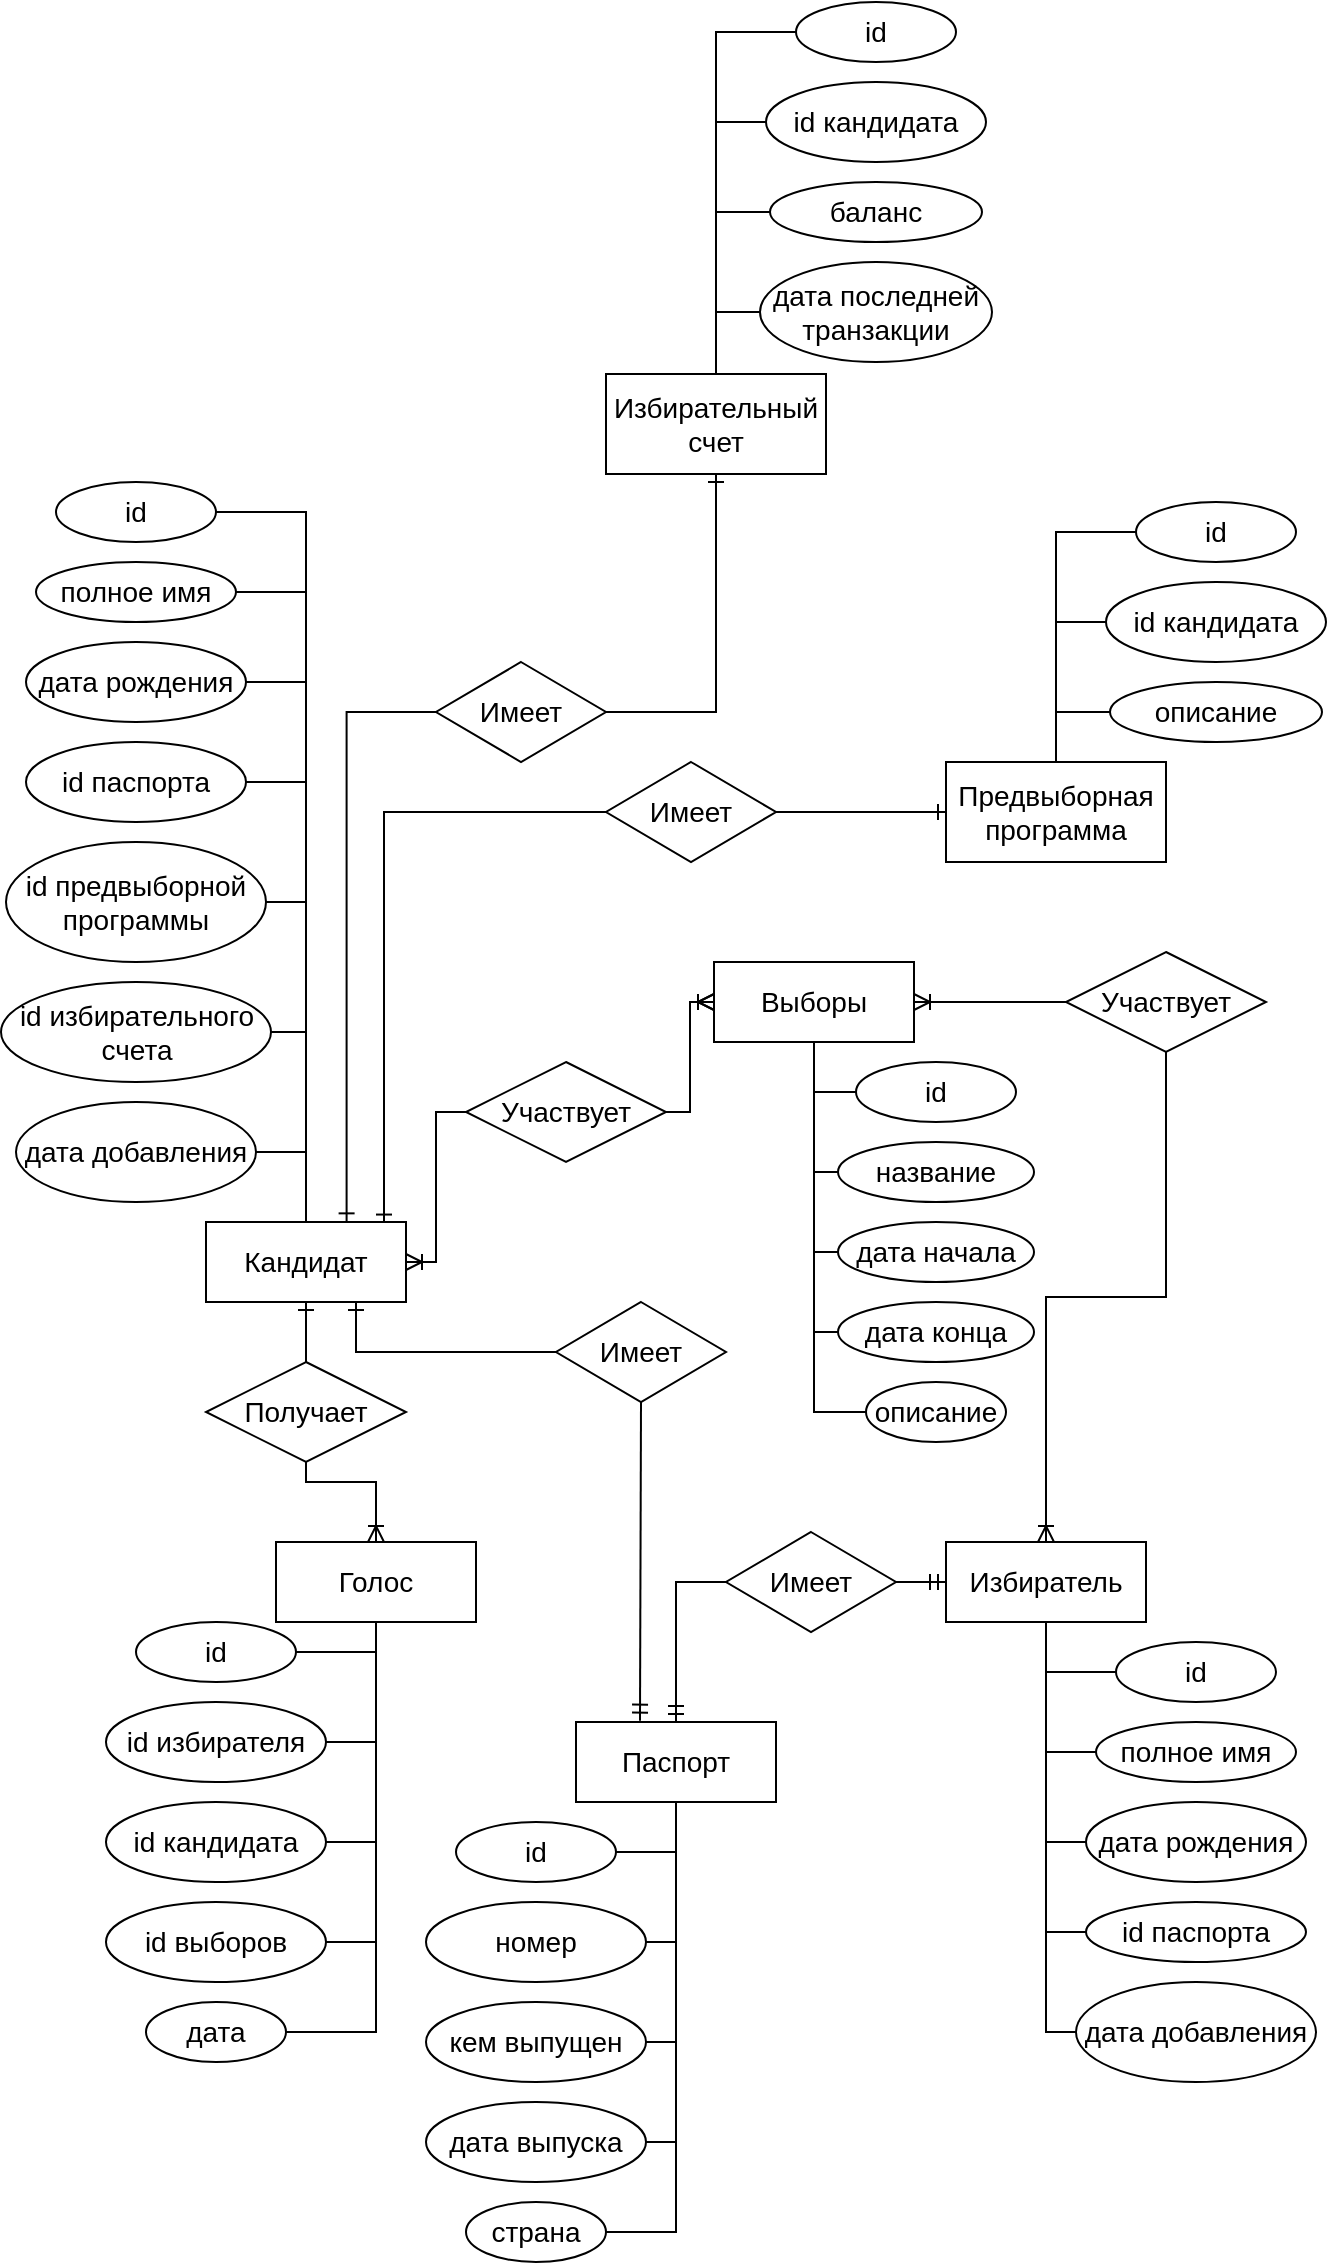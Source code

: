 <mxfile version="24.8.1">
  <diagram name="Страница — 1" id="8fcmMDojZFxXa-WM3YZK">
    <mxGraphModel dx="792" dy="2274" grid="1" gridSize="10" guides="1" tooltips="1" connect="1" arrows="1" fold="1" page="1" pageScale="1" pageWidth="827" pageHeight="1169" math="0" shadow="0">
      <root>
        <mxCell id="0" />
        <mxCell id="1" parent="0" />
        <mxCell id="0DQq6NZ6XahMBVZfREpH-110" value="" style="group" vertex="1" connectable="0" parent="1">
          <mxGeometry x="57.5" y="-400" width="202.5" height="410" as="geometry" />
        </mxCell>
        <mxCell id="0DQq6NZ6XahMBVZfREpH-1" value="&lt;span style=&quot;font-size: 14px;&quot;&gt;Кандидат&lt;/span&gt;" style="whiteSpace=wrap;html=1;align=center;" vertex="1" parent="0DQq6NZ6XahMBVZfREpH-110">
          <mxGeometry x="102.5" y="370" width="100" height="40" as="geometry" />
        </mxCell>
        <mxCell id="0DQq6NZ6XahMBVZfREpH-35" value="&lt;span style=&quot;font-size: 14px;&quot;&gt;id&lt;/span&gt;" style="ellipse;whiteSpace=wrap;html=1;align=center;" vertex="1" parent="0DQq6NZ6XahMBVZfREpH-110">
          <mxGeometry x="27.5" width="80" height="30" as="geometry" />
        </mxCell>
        <mxCell id="0DQq6NZ6XahMBVZfREpH-36" value="&lt;span style=&quot;font-size: 14px;&quot;&gt;полное имя&lt;/span&gt;" style="ellipse;whiteSpace=wrap;html=1;align=center;" vertex="1" parent="0DQq6NZ6XahMBVZfREpH-110">
          <mxGeometry x="17.5" y="40" width="100" height="30" as="geometry" />
        </mxCell>
        <mxCell id="0DQq6NZ6XahMBVZfREpH-37" value="&lt;span style=&quot;font-size: 14px;&quot;&gt;дата рождения&lt;/span&gt;" style="ellipse;whiteSpace=wrap;html=1;align=center;" vertex="1" parent="0DQq6NZ6XahMBVZfREpH-110">
          <mxGeometry x="12.5" y="80" width="110" height="40" as="geometry" />
        </mxCell>
        <mxCell id="0DQq6NZ6XahMBVZfREpH-38" value="&lt;span style=&quot;font-size: 14px;&quot;&gt;дата добавления&lt;/span&gt;" style="ellipse;whiteSpace=wrap;html=1;align=center;" vertex="1" parent="0DQq6NZ6XahMBVZfREpH-110">
          <mxGeometry x="7.5" y="310" width="120" height="50" as="geometry" />
        </mxCell>
        <mxCell id="0DQq6NZ6XahMBVZfREpH-39" value="&lt;span style=&quot;font-size: 14px;&quot;&gt;id паспорта&lt;/span&gt;" style="ellipse;whiteSpace=wrap;html=1;align=center;" vertex="1" parent="0DQq6NZ6XahMBVZfREpH-110">
          <mxGeometry x="12.5" y="130" width="110" height="40" as="geometry" />
        </mxCell>
        <mxCell id="0DQq6NZ6XahMBVZfREpH-40" value="&lt;span style=&quot;font-size: 14px;&quot;&gt;id избирательного счета&lt;/span&gt;" style="ellipse;whiteSpace=wrap;html=1;align=center;" vertex="1" parent="0DQq6NZ6XahMBVZfREpH-110">
          <mxGeometry y="250" width="135" height="50" as="geometry" />
        </mxCell>
        <mxCell id="0DQq6NZ6XahMBVZfREpH-41" value="&lt;span style=&quot;font-size: 14px;&quot;&gt;id предвыборной программы&lt;/span&gt;" style="ellipse;whiteSpace=wrap;html=1;align=center;" vertex="1" parent="0DQq6NZ6XahMBVZfREpH-110">
          <mxGeometry x="2.5" y="180" width="130" height="60" as="geometry" />
        </mxCell>
        <mxCell id="0DQq6NZ6XahMBVZfREpH-43" value="" style="endArrow=none;html=1;rounded=0;entryX=0.5;entryY=0;entryDx=0;entryDy=0;exitX=1;exitY=0.5;exitDx=0;exitDy=0;" edge="1" parent="0DQq6NZ6XahMBVZfREpH-110" source="0DQq6NZ6XahMBVZfREpH-35" target="0DQq6NZ6XahMBVZfREpH-1">
          <mxGeometry relative="1" as="geometry">
            <mxPoint x="182.5" y="280" as="sourcePoint" />
            <mxPoint x="342.5" y="280" as="targetPoint" />
            <Array as="points">
              <mxPoint x="152.5" y="15" />
            </Array>
          </mxGeometry>
        </mxCell>
        <mxCell id="0DQq6NZ6XahMBVZfREpH-44" value="" style="endArrow=none;html=1;rounded=0;entryX=0.5;entryY=0;entryDx=0;entryDy=0;exitX=1;exitY=0.5;exitDx=0;exitDy=0;" edge="1" parent="0DQq6NZ6XahMBVZfREpH-110" source="0DQq6NZ6XahMBVZfREpH-36" target="0DQq6NZ6XahMBVZfREpH-1">
          <mxGeometry relative="1" as="geometry">
            <mxPoint x="117.5" y="25" as="sourcePoint" />
            <mxPoint x="167.5" y="380" as="targetPoint" />
            <Array as="points">
              <mxPoint x="152.5" y="55" />
            </Array>
          </mxGeometry>
        </mxCell>
        <mxCell id="0DQq6NZ6XahMBVZfREpH-45" value="" style="endArrow=none;html=1;rounded=0;entryX=0.5;entryY=0;entryDx=0;entryDy=0;exitX=1;exitY=0.5;exitDx=0;exitDy=0;" edge="1" parent="0DQq6NZ6XahMBVZfREpH-110" source="0DQq6NZ6XahMBVZfREpH-37" target="0DQq6NZ6XahMBVZfREpH-1">
          <mxGeometry relative="1" as="geometry">
            <mxPoint x="127.5" y="35" as="sourcePoint" />
            <mxPoint x="177.5" y="390" as="targetPoint" />
            <Array as="points">
              <mxPoint x="152.5" y="100" />
            </Array>
          </mxGeometry>
        </mxCell>
        <mxCell id="0DQq6NZ6XahMBVZfREpH-46" value="" style="endArrow=none;html=1;rounded=0;entryX=0.5;entryY=0;entryDx=0;entryDy=0;exitX=1;exitY=0.5;exitDx=0;exitDy=0;" edge="1" parent="0DQq6NZ6XahMBVZfREpH-110" source="0DQq6NZ6XahMBVZfREpH-39" target="0DQq6NZ6XahMBVZfREpH-1">
          <mxGeometry relative="1" as="geometry">
            <mxPoint x="132.5" y="110" as="sourcePoint" />
            <mxPoint x="162.5" y="380" as="targetPoint" />
            <Array as="points">
              <mxPoint x="152.5" y="150" />
            </Array>
          </mxGeometry>
        </mxCell>
        <mxCell id="0DQq6NZ6XahMBVZfREpH-47" value="" style="endArrow=none;html=1;rounded=0;entryX=0.5;entryY=0;entryDx=0;entryDy=0;exitX=1;exitY=0.5;exitDx=0;exitDy=0;" edge="1" parent="0DQq6NZ6XahMBVZfREpH-110" source="0DQq6NZ6XahMBVZfREpH-41" target="0DQq6NZ6XahMBVZfREpH-1">
          <mxGeometry relative="1" as="geometry">
            <mxPoint x="142.5" y="120" as="sourcePoint" />
            <mxPoint x="172.5" y="390" as="targetPoint" />
            <Array as="points">
              <mxPoint x="152.5" y="210" />
            </Array>
          </mxGeometry>
        </mxCell>
        <mxCell id="0DQq6NZ6XahMBVZfREpH-48" value="" style="endArrow=none;html=1;rounded=0;entryX=0.5;entryY=0;entryDx=0;entryDy=0;exitX=1;exitY=0.5;exitDx=0;exitDy=0;" edge="1" parent="0DQq6NZ6XahMBVZfREpH-110" source="0DQq6NZ6XahMBVZfREpH-40" target="0DQq6NZ6XahMBVZfREpH-1">
          <mxGeometry relative="1" as="geometry">
            <mxPoint x="152.5" y="130" as="sourcePoint" />
            <mxPoint x="182.5" y="400" as="targetPoint" />
            <Array as="points">
              <mxPoint x="152.5" y="275" />
            </Array>
          </mxGeometry>
        </mxCell>
        <mxCell id="0DQq6NZ6XahMBVZfREpH-49" value="" style="endArrow=none;html=1;rounded=0;entryX=0.5;entryY=0;entryDx=0;entryDy=0;exitX=1;exitY=0.5;exitDx=0;exitDy=0;" edge="1" parent="0DQq6NZ6XahMBVZfREpH-110" source="0DQq6NZ6XahMBVZfREpH-38" target="0DQq6NZ6XahMBVZfREpH-1">
          <mxGeometry relative="1" as="geometry">
            <mxPoint x="145.5" y="285" as="sourcePoint" />
            <mxPoint x="162.5" y="380" as="targetPoint" />
            <Array as="points">
              <mxPoint x="152.5" y="335" />
            </Array>
          </mxGeometry>
        </mxCell>
        <mxCell id="0DQq6NZ6XahMBVZfREpH-111" value="" style="group" vertex="1" connectable="0" parent="1">
          <mxGeometry x="360" y="-640" width="193" height="236" as="geometry" />
        </mxCell>
        <mxCell id="0DQq6NZ6XahMBVZfREpH-5" value="&lt;span style=&quot;font-size: 14px;&quot;&gt;Избирательный счет&lt;/span&gt;" style="whiteSpace=wrap;html=1;align=center;" vertex="1" parent="0DQq6NZ6XahMBVZfREpH-111">
          <mxGeometry y="186" width="110" height="50" as="geometry" />
        </mxCell>
        <mxCell id="0DQq6NZ6XahMBVZfREpH-66" value="&lt;span style=&quot;font-size: 14px;&quot;&gt;id&lt;/span&gt;" style="ellipse;whiteSpace=wrap;html=1;align=center;" vertex="1" parent="0DQq6NZ6XahMBVZfREpH-111">
          <mxGeometry x="95" width="80" height="30" as="geometry" />
        </mxCell>
        <mxCell id="0DQq6NZ6XahMBVZfREpH-67" value="&lt;span style=&quot;font-size: 14px;&quot;&gt;баланс&lt;/span&gt;" style="ellipse;whiteSpace=wrap;html=1;align=center;" vertex="1" parent="0DQq6NZ6XahMBVZfREpH-111">
          <mxGeometry x="82" y="90" width="106" height="30" as="geometry" />
        </mxCell>
        <mxCell id="0DQq6NZ6XahMBVZfREpH-68" value="&lt;span style=&quot;font-size: 14px;&quot;&gt;id кандидата&lt;/span&gt;" style="ellipse;whiteSpace=wrap;html=1;align=center;" vertex="1" parent="0DQq6NZ6XahMBVZfREpH-111">
          <mxGeometry x="80" y="40" width="110" height="40" as="geometry" />
        </mxCell>
        <mxCell id="0DQq6NZ6XahMBVZfREpH-72" value="&lt;span style=&quot;font-size: 14px;&quot;&gt;дата последней транзакции&lt;/span&gt;" style="ellipse;whiteSpace=wrap;html=1;align=center;" vertex="1" parent="0DQq6NZ6XahMBVZfREpH-111">
          <mxGeometry x="77" y="130" width="116" height="50" as="geometry" />
        </mxCell>
        <mxCell id="0DQq6NZ6XahMBVZfREpH-74" value="" style="endArrow=none;html=1;rounded=0;exitX=0.5;exitY=0;exitDx=0;exitDy=0;entryX=0;entryY=0.5;entryDx=0;entryDy=0;" edge="1" parent="0DQq6NZ6XahMBVZfREpH-111" source="0DQq6NZ6XahMBVZfREpH-5" target="0DQq6NZ6XahMBVZfREpH-66">
          <mxGeometry relative="1" as="geometry">
            <mxPoint x="20" y="126" as="sourcePoint" />
            <mxPoint x="45" y="56" as="targetPoint" />
            <Array as="points">
              <mxPoint x="55" y="15" />
            </Array>
          </mxGeometry>
        </mxCell>
        <mxCell id="0DQq6NZ6XahMBVZfREpH-75" value="" style="endArrow=none;html=1;rounded=0;exitX=0.5;exitY=0;exitDx=0;exitDy=0;entryX=0;entryY=0.5;entryDx=0;entryDy=0;" edge="1" parent="0DQq6NZ6XahMBVZfREpH-111" source="0DQq6NZ6XahMBVZfREpH-5" target="0DQq6NZ6XahMBVZfREpH-68">
          <mxGeometry relative="1" as="geometry">
            <mxPoint x="65" y="190" as="sourcePoint" />
            <mxPoint x="105" y="25" as="targetPoint" />
            <Array as="points">
              <mxPoint x="55" y="60" />
            </Array>
          </mxGeometry>
        </mxCell>
        <mxCell id="0DQq6NZ6XahMBVZfREpH-76" value="" style="endArrow=none;html=1;rounded=0;exitX=0.5;exitY=0;exitDx=0;exitDy=0;entryX=0;entryY=0.5;entryDx=0;entryDy=0;" edge="1" parent="0DQq6NZ6XahMBVZfREpH-111" source="0DQq6NZ6XahMBVZfREpH-5" target="0DQq6NZ6XahMBVZfREpH-67">
          <mxGeometry relative="1" as="geometry">
            <mxPoint x="75" y="200" as="sourcePoint" />
            <mxPoint x="115" y="35" as="targetPoint" />
            <Array as="points">
              <mxPoint x="55" y="105" />
            </Array>
          </mxGeometry>
        </mxCell>
        <mxCell id="0DQq6NZ6XahMBVZfREpH-77" value="" style="endArrow=none;html=1;rounded=0;exitX=0.5;exitY=0;exitDx=0;exitDy=0;entryX=0;entryY=0.5;entryDx=0;entryDy=0;" edge="1" parent="0DQq6NZ6XahMBVZfREpH-111" source="0DQq6NZ6XahMBVZfREpH-5" target="0DQq6NZ6XahMBVZfREpH-72">
          <mxGeometry relative="1" as="geometry">
            <mxPoint x="85" y="210" as="sourcePoint" />
            <mxPoint x="125" y="45" as="targetPoint" />
            <Array as="points">
              <mxPoint x="55" y="155" />
            </Array>
          </mxGeometry>
        </mxCell>
        <mxCell id="0DQq6NZ6XahMBVZfREpH-112" value="" style="group" vertex="1" connectable="0" parent="1">
          <mxGeometry x="530" y="-390" width="190" height="180" as="geometry" />
        </mxCell>
        <mxCell id="0DQq6NZ6XahMBVZfREpH-7" value="&lt;span style=&quot;font-size: 14px;&quot;&gt;Предвыборная программа&lt;/span&gt;" style="whiteSpace=wrap;html=1;align=center;" vertex="1" parent="0DQq6NZ6XahMBVZfREpH-112">
          <mxGeometry y="130" width="110" height="50" as="geometry" />
        </mxCell>
        <mxCell id="0DQq6NZ6XahMBVZfREpH-50" value="&lt;span style=&quot;font-size: 14px;&quot;&gt;id&lt;/span&gt;" style="ellipse;whiteSpace=wrap;html=1;align=center;" vertex="1" parent="0DQq6NZ6XahMBVZfREpH-112">
          <mxGeometry x="95" width="80" height="30" as="geometry" />
        </mxCell>
        <mxCell id="0DQq6NZ6XahMBVZfREpH-53" value="&lt;span style=&quot;font-size: 14px;&quot;&gt;описание&lt;/span&gt;" style="ellipse;whiteSpace=wrap;html=1;align=center;" vertex="1" parent="0DQq6NZ6XahMBVZfREpH-112">
          <mxGeometry x="82" y="90" width="106" height="30" as="geometry" />
        </mxCell>
        <mxCell id="0DQq6NZ6XahMBVZfREpH-58" value="&lt;span style=&quot;font-size: 14px;&quot;&gt;id кандидата&lt;/span&gt;" style="ellipse;whiteSpace=wrap;html=1;align=center;" vertex="1" parent="0DQq6NZ6XahMBVZfREpH-112">
          <mxGeometry x="80" y="40" width="110" height="40" as="geometry" />
        </mxCell>
        <mxCell id="0DQq6NZ6XahMBVZfREpH-61" value="" style="endArrow=none;html=1;rounded=0;exitX=0.5;exitY=0;exitDx=0;exitDy=0;entryX=0;entryY=0.5;entryDx=0;entryDy=0;" edge="1" parent="0DQq6NZ6XahMBVZfREpH-112" source="0DQq6NZ6XahMBVZfREpH-7" target="0DQq6NZ6XahMBVZfREpH-50">
          <mxGeometry relative="1" as="geometry">
            <mxPoint x="-150" y="155" as="sourcePoint" />
            <mxPoint x="-115" y="180" as="targetPoint" />
            <Array as="points">
              <mxPoint x="55" y="15" />
            </Array>
          </mxGeometry>
        </mxCell>
        <mxCell id="0DQq6NZ6XahMBVZfREpH-63" value="" style="endArrow=none;html=1;rounded=0;exitX=0.5;exitY=0;exitDx=0;exitDy=0;entryX=0;entryY=0.5;entryDx=0;entryDy=0;" edge="1" parent="0DQq6NZ6XahMBVZfREpH-112" source="0DQq6NZ6XahMBVZfREpH-7" target="0DQq6NZ6XahMBVZfREpH-58">
          <mxGeometry relative="1" as="geometry">
            <mxPoint x="65" y="140" as="sourcePoint" />
            <mxPoint x="105" y="25" as="targetPoint" />
            <Array as="points">
              <mxPoint x="55" y="60" />
            </Array>
          </mxGeometry>
        </mxCell>
        <mxCell id="0DQq6NZ6XahMBVZfREpH-64" value="" style="endArrow=none;html=1;rounded=0;exitX=0.5;exitY=0;exitDx=0;exitDy=0;entryX=0;entryY=0.5;entryDx=0;entryDy=0;" edge="1" parent="0DQq6NZ6XahMBVZfREpH-112" source="0DQq6NZ6XahMBVZfREpH-7" target="0DQq6NZ6XahMBVZfREpH-53">
          <mxGeometry relative="1" as="geometry">
            <mxPoint x="65" y="140" as="sourcePoint" />
            <mxPoint x="90" y="70" as="targetPoint" />
            <Array as="points">
              <mxPoint x="55" y="105" />
            </Array>
          </mxGeometry>
        </mxCell>
        <mxCell id="0DQq6NZ6XahMBVZfREpH-113" value="" style="group" vertex="1" connectable="0" parent="1">
          <mxGeometry x="414" y="-160" width="160" height="240" as="geometry" />
        </mxCell>
        <mxCell id="0DQq6NZ6XahMBVZfREpH-4" value="&lt;span style=&quot;font-size: 14px;&quot;&gt;Выборы&lt;/span&gt;" style="whiteSpace=wrap;html=1;align=center;" vertex="1" parent="0DQq6NZ6XahMBVZfREpH-113">
          <mxGeometry width="100" height="40" as="geometry" />
        </mxCell>
        <mxCell id="0DQq6NZ6XahMBVZfREpH-78" value="&lt;span style=&quot;font-size: 14px;&quot;&gt;id&lt;/span&gt;" style="ellipse;whiteSpace=wrap;html=1;align=center;" vertex="1" parent="0DQq6NZ6XahMBVZfREpH-113">
          <mxGeometry x="71" y="50" width="80" height="30" as="geometry" />
        </mxCell>
        <mxCell id="0DQq6NZ6XahMBVZfREpH-79" value="&lt;span style=&quot;font-size: 14px;&quot;&gt;название&lt;/span&gt;" style="ellipse;whiteSpace=wrap;html=1;align=center;" vertex="1" parent="0DQq6NZ6XahMBVZfREpH-113">
          <mxGeometry x="62" y="90" width="98" height="30" as="geometry" />
        </mxCell>
        <mxCell id="0DQq6NZ6XahMBVZfREpH-80" value="&lt;span style=&quot;font-size: 14px;&quot;&gt;дата начала&lt;/span&gt;" style="ellipse;whiteSpace=wrap;html=1;align=center;" vertex="1" parent="0DQq6NZ6XahMBVZfREpH-113">
          <mxGeometry x="62" y="130" width="98" height="30" as="geometry" />
        </mxCell>
        <mxCell id="0DQq6NZ6XahMBVZfREpH-81" value="&lt;span style=&quot;font-size: 14px;&quot;&gt;дата конца&lt;/span&gt;" style="ellipse;whiteSpace=wrap;html=1;align=center;" vertex="1" parent="0DQq6NZ6XahMBVZfREpH-113">
          <mxGeometry x="62" y="170" width="98" height="30" as="geometry" />
        </mxCell>
        <mxCell id="0DQq6NZ6XahMBVZfREpH-82" value="&lt;span style=&quot;font-size: 14px;&quot;&gt;описание&lt;/span&gt;" style="ellipse;whiteSpace=wrap;html=1;align=center;" vertex="1" parent="0DQq6NZ6XahMBVZfREpH-113">
          <mxGeometry x="76" y="210" width="70" height="30" as="geometry" />
        </mxCell>
        <mxCell id="0DQq6NZ6XahMBVZfREpH-88" value="" style="endArrow=none;html=1;rounded=0;entryX=0.5;entryY=1;entryDx=0;entryDy=0;exitX=0;exitY=0.5;exitDx=0;exitDy=0;" edge="1" parent="0DQq6NZ6XahMBVZfREpH-113" source="0DQq6NZ6XahMBVZfREpH-82">
          <mxGeometry relative="1" as="geometry">
            <mxPoint x="164" y="225" as="sourcePoint" />
            <mxPoint x="50" y="40" as="targetPoint" />
            <Array as="points">
              <mxPoint x="50" y="225" />
            </Array>
          </mxGeometry>
        </mxCell>
        <mxCell id="0DQq6NZ6XahMBVZfREpH-89" value="" style="endArrow=none;html=1;rounded=0;entryX=0.5;entryY=1;entryDx=0;entryDy=0;exitX=0;exitY=0.5;exitDx=0;exitDy=0;" edge="1" parent="0DQq6NZ6XahMBVZfREpH-113" source="0DQq6NZ6XahMBVZfREpH-81" target="0DQq6NZ6XahMBVZfREpH-4">
          <mxGeometry relative="1" as="geometry">
            <mxPoint x="32" y="235" as="sourcePoint" />
            <mxPoint x="60" y="50" as="targetPoint" />
            <Array as="points">
              <mxPoint x="50" y="185" />
            </Array>
          </mxGeometry>
        </mxCell>
        <mxCell id="0DQq6NZ6XahMBVZfREpH-90" value="" style="endArrow=none;html=1;rounded=0;entryX=0.5;entryY=1;entryDx=0;entryDy=0;exitX=0;exitY=0.5;exitDx=0;exitDy=0;" edge="1" parent="0DQq6NZ6XahMBVZfREpH-113" source="0DQq6NZ6XahMBVZfREpH-80" target="0DQq6NZ6XahMBVZfREpH-4">
          <mxGeometry relative="1" as="geometry">
            <mxPoint x="46" y="195" as="sourcePoint" />
            <mxPoint x="60" y="50" as="targetPoint" />
            <Array as="points">
              <mxPoint x="50" y="145" />
            </Array>
          </mxGeometry>
        </mxCell>
        <mxCell id="0DQq6NZ6XahMBVZfREpH-91" value="" style="endArrow=none;html=1;rounded=0;entryX=0.5;entryY=1;entryDx=0;entryDy=0;exitX=0;exitY=0.5;exitDx=0;exitDy=0;" edge="1" parent="0DQq6NZ6XahMBVZfREpH-113" source="0DQq6NZ6XahMBVZfREpH-79" target="0DQq6NZ6XahMBVZfREpH-4">
          <mxGeometry relative="1" as="geometry">
            <mxPoint x="46" y="155" as="sourcePoint" />
            <mxPoint x="60" y="50" as="targetPoint" />
            <Array as="points">
              <mxPoint x="50" y="105" />
            </Array>
          </mxGeometry>
        </mxCell>
        <mxCell id="0DQq6NZ6XahMBVZfREpH-92" value="" style="endArrow=none;html=1;rounded=0;entryX=0.5;entryY=1;entryDx=0;entryDy=0;exitX=0;exitY=0.5;exitDx=0;exitDy=0;" edge="1" parent="0DQq6NZ6XahMBVZfREpH-113" source="0DQq6NZ6XahMBVZfREpH-78" target="0DQq6NZ6XahMBVZfREpH-4">
          <mxGeometry relative="1" as="geometry">
            <mxPoint x="46" y="115" as="sourcePoint" />
            <mxPoint x="60" y="50" as="targetPoint" />
            <Array as="points">
              <mxPoint x="50" y="65" />
            </Array>
          </mxGeometry>
        </mxCell>
        <mxCell id="0DQq6NZ6XahMBVZfREpH-114" value="" style="group" vertex="1" connectable="0" parent="1">
          <mxGeometry x="530" y="130" width="185" height="230" as="geometry" />
        </mxCell>
        <mxCell id="0DQq6NZ6XahMBVZfREpH-3" value="&lt;span style=&quot;font-size: 14px;&quot;&gt;Избиратель&lt;/span&gt;" style="whiteSpace=wrap;html=1;align=center;" vertex="1" parent="0DQq6NZ6XahMBVZfREpH-114">
          <mxGeometry width="100" height="40" as="geometry" />
        </mxCell>
        <mxCell id="0DQq6NZ6XahMBVZfREpH-19" value="&lt;span style=&quot;font-size: 14px;&quot;&gt;id&lt;/span&gt;" style="ellipse;whiteSpace=wrap;html=1;align=center;" vertex="1" parent="0DQq6NZ6XahMBVZfREpH-114">
          <mxGeometry x="85" y="50" width="80" height="30" as="geometry" />
        </mxCell>
        <mxCell id="0DQq6NZ6XahMBVZfREpH-21" value="&lt;span style=&quot;font-size: 14px;&quot;&gt;полное имя&lt;/span&gt;" style="ellipse;whiteSpace=wrap;html=1;align=center;" vertex="1" parent="0DQq6NZ6XahMBVZfREpH-114">
          <mxGeometry x="75" y="90" width="100" height="30" as="geometry" />
        </mxCell>
        <mxCell id="0DQq6NZ6XahMBVZfREpH-22" value="&lt;span style=&quot;font-size: 14px;&quot;&gt;дата рождения&lt;/span&gt;" style="ellipse;whiteSpace=wrap;html=1;align=center;" vertex="1" parent="0DQq6NZ6XahMBVZfREpH-114">
          <mxGeometry x="70" y="130" width="110" height="40" as="geometry" />
        </mxCell>
        <mxCell id="0DQq6NZ6XahMBVZfREpH-31" value="" style="endArrow=none;html=1;rounded=0;exitX=0.5;exitY=1;exitDx=0;exitDy=0;entryX=0;entryY=0.5;entryDx=0;entryDy=0;" edge="1" parent="0DQq6NZ6XahMBVZfREpH-114" source="0DQq6NZ6XahMBVZfREpH-3" target="0DQq6NZ6XahMBVZfREpH-22">
          <mxGeometry relative="1" as="geometry">
            <mxPoint x="60" y="20" as="sourcePoint" />
            <mxPoint x="75" y="215" as="targetPoint" />
            <Array as="points">
              <mxPoint x="50" y="150" />
            </Array>
          </mxGeometry>
        </mxCell>
        <mxCell id="0DQq6NZ6XahMBVZfREpH-32" value="" style="endArrow=none;html=1;rounded=0;exitX=0.5;exitY=1;exitDx=0;exitDy=0;entryX=0;entryY=0.5;entryDx=0;entryDy=0;" edge="1" parent="0DQq6NZ6XahMBVZfREpH-114" source="0DQq6NZ6XahMBVZfREpH-3" target="0DQq6NZ6XahMBVZfREpH-21">
          <mxGeometry relative="1" as="geometry">
            <mxPoint x="60" y="20" as="sourcePoint" />
            <mxPoint x="80" y="160" as="targetPoint" />
            <Array as="points">
              <mxPoint x="50" y="105" />
            </Array>
          </mxGeometry>
        </mxCell>
        <mxCell id="0DQq6NZ6XahMBVZfREpH-33" value="" style="endArrow=none;html=1;rounded=0;exitX=0.5;exitY=1;exitDx=0;exitDy=0;entryX=0;entryY=0.5;entryDx=0;entryDy=0;" edge="1" parent="0DQq6NZ6XahMBVZfREpH-114" source="0DQq6NZ6XahMBVZfREpH-3" target="0DQq6NZ6XahMBVZfREpH-19">
          <mxGeometry relative="1" as="geometry">
            <mxPoint x="70" y="30" as="sourcePoint" />
            <mxPoint x="90" y="170" as="targetPoint" />
            <Array as="points">
              <mxPoint x="50" y="65" />
            </Array>
          </mxGeometry>
        </mxCell>
        <mxCell id="0DQq6NZ6XahMBVZfREpH-184" value="&lt;span style=&quot;font-size: 14px;&quot;&gt;id паспорта&lt;/span&gt;" style="ellipse;whiteSpace=wrap;html=1;align=center;" vertex="1" parent="0DQq6NZ6XahMBVZfREpH-114">
          <mxGeometry x="70" y="180" width="110" height="30" as="geometry" />
        </mxCell>
        <mxCell id="0DQq6NZ6XahMBVZfREpH-185" value="" style="endArrow=none;html=1;rounded=0;exitX=0.5;exitY=1;exitDx=0;exitDy=0;entryX=0;entryY=0.5;entryDx=0;entryDy=0;" edge="1" parent="0DQq6NZ6XahMBVZfREpH-114" source="0DQq6NZ6XahMBVZfREpH-3" target="0DQq6NZ6XahMBVZfREpH-184">
          <mxGeometry relative="1" as="geometry">
            <mxPoint x="60" y="50" as="sourcePoint" />
            <mxPoint x="75" y="255" as="targetPoint" />
            <Array as="points">
              <mxPoint x="50" y="195" />
            </Array>
          </mxGeometry>
        </mxCell>
        <mxCell id="0DQq6NZ6XahMBVZfREpH-115" value="" style="group" vertex="1" connectable="0" parent="1">
          <mxGeometry x="270" y="220" width="175" height="270" as="geometry" />
        </mxCell>
        <mxCell id="0DQq6NZ6XahMBVZfREpH-8" value="&lt;span style=&quot;font-size: 14px;&quot;&gt;Паспорт&lt;/span&gt;" style="whiteSpace=wrap;html=1;align=center;" vertex="1" parent="0DQq6NZ6XahMBVZfREpH-115">
          <mxGeometry x="75" width="100" height="40" as="geometry" />
        </mxCell>
        <mxCell id="0DQq6NZ6XahMBVZfREpH-93" value="&lt;span style=&quot;font-size: 14px;&quot;&gt;id&lt;/span&gt;" style="ellipse;whiteSpace=wrap;html=1;align=center;" vertex="1" parent="0DQq6NZ6XahMBVZfREpH-115">
          <mxGeometry x="15" y="50" width="80" height="30" as="geometry" />
        </mxCell>
        <mxCell id="0DQq6NZ6XahMBVZfREpH-94" value="&lt;span style=&quot;font-size: 14px;&quot;&gt;номер&lt;/span&gt;" style="ellipse;whiteSpace=wrap;html=1;align=center;" vertex="1" parent="0DQq6NZ6XahMBVZfREpH-115">
          <mxGeometry y="90" width="110" height="40" as="geometry" />
        </mxCell>
        <mxCell id="0DQq6NZ6XahMBVZfREpH-95" value="&lt;span style=&quot;font-size: 14px;&quot;&gt;кем выпущен&lt;/span&gt;" style="ellipse;whiteSpace=wrap;html=1;align=center;" vertex="1" parent="0DQq6NZ6XahMBVZfREpH-115">
          <mxGeometry y="140" width="110" height="40" as="geometry" />
        </mxCell>
        <mxCell id="0DQq6NZ6XahMBVZfREpH-96" value="&lt;span style=&quot;font-size: 14px;&quot;&gt;дата выпуска&lt;/span&gt;" style="ellipse;whiteSpace=wrap;html=1;align=center;" vertex="1" parent="0DQq6NZ6XahMBVZfREpH-115">
          <mxGeometry y="190" width="110" height="40" as="geometry" />
        </mxCell>
        <mxCell id="0DQq6NZ6XahMBVZfREpH-97" value="&lt;span style=&quot;font-size: 14px;&quot;&gt;страна&lt;/span&gt;" style="ellipse;whiteSpace=wrap;html=1;align=center;" vertex="1" parent="0DQq6NZ6XahMBVZfREpH-115">
          <mxGeometry x="20" y="240" width="70" height="30" as="geometry" />
        </mxCell>
        <mxCell id="0DQq6NZ6XahMBVZfREpH-103" value="" style="endArrow=none;html=1;rounded=0;exitX=1;exitY=0.5;exitDx=0;exitDy=0;entryX=0.5;entryY=1;entryDx=0;entryDy=0;" edge="1" parent="0DQq6NZ6XahMBVZfREpH-115" source="0DQq6NZ6XahMBVZfREpH-97" target="0DQq6NZ6XahMBVZfREpH-8">
          <mxGeometry relative="1" as="geometry">
            <mxPoint x="140" y="270" as="sourcePoint" />
            <mxPoint x="185" y="65" as="targetPoint" />
            <Array as="points">
              <mxPoint x="125" y="255" />
            </Array>
          </mxGeometry>
        </mxCell>
        <mxCell id="0DQq6NZ6XahMBVZfREpH-106" value="" style="endArrow=none;html=1;rounded=0;exitX=1;exitY=0.5;exitDx=0;exitDy=0;entryX=0.5;entryY=1;entryDx=0;entryDy=0;" edge="1" parent="0DQq6NZ6XahMBVZfREpH-115" source="0DQq6NZ6XahMBVZfREpH-96" target="0DQq6NZ6XahMBVZfREpH-8">
          <mxGeometry relative="1" as="geometry">
            <mxPoint x="100" y="265" as="sourcePoint" />
            <mxPoint x="135" y="50" as="targetPoint" />
            <Array as="points">
              <mxPoint x="125" y="210" />
            </Array>
          </mxGeometry>
        </mxCell>
        <mxCell id="0DQq6NZ6XahMBVZfREpH-107" value="" style="endArrow=none;html=1;rounded=0;exitX=1;exitY=0.5;exitDx=0;exitDy=0;entryX=0.5;entryY=1;entryDx=0;entryDy=0;" edge="1" parent="0DQq6NZ6XahMBVZfREpH-115" source="0DQq6NZ6XahMBVZfREpH-95" target="0DQq6NZ6XahMBVZfREpH-8">
          <mxGeometry relative="1" as="geometry">
            <mxPoint x="120" y="220" as="sourcePoint" />
            <mxPoint x="135" y="50" as="targetPoint" />
            <Array as="points">
              <mxPoint x="125" y="160" />
            </Array>
          </mxGeometry>
        </mxCell>
        <mxCell id="0DQq6NZ6XahMBVZfREpH-108" value="" style="endArrow=none;html=1;rounded=0;exitX=1;exitY=0.5;exitDx=0;exitDy=0;entryX=0.5;entryY=1;entryDx=0;entryDy=0;" edge="1" parent="0DQq6NZ6XahMBVZfREpH-115" source="0DQq6NZ6XahMBVZfREpH-94" target="0DQq6NZ6XahMBVZfREpH-8">
          <mxGeometry relative="1" as="geometry">
            <mxPoint x="130" y="230" as="sourcePoint" />
            <mxPoint x="145" y="60" as="targetPoint" />
            <Array as="points">
              <mxPoint x="125" y="110" />
            </Array>
          </mxGeometry>
        </mxCell>
        <mxCell id="0DQq6NZ6XahMBVZfREpH-109" value="" style="endArrow=none;html=1;rounded=0;exitX=1;exitY=0.5;exitDx=0;exitDy=0;entryX=0.5;entryY=1;entryDx=0;entryDy=0;" edge="1" parent="0DQq6NZ6XahMBVZfREpH-115" source="0DQq6NZ6XahMBVZfREpH-93" target="0DQq6NZ6XahMBVZfREpH-8">
          <mxGeometry relative="1" as="geometry">
            <mxPoint x="120" y="120" as="sourcePoint" />
            <mxPoint x="135" y="50" as="targetPoint" />
            <Array as="points">
              <mxPoint x="125" y="65" />
            </Array>
          </mxGeometry>
        </mxCell>
        <mxCell id="0DQq6NZ6XahMBVZfREpH-116" value="" style="group" vertex="1" connectable="0" parent="1">
          <mxGeometry x="110" y="130" width="185" height="260" as="geometry" />
        </mxCell>
        <mxCell id="0DQq6NZ6XahMBVZfREpH-2" value="&lt;span style=&quot;font-size: 14px;&quot;&gt;Голос&lt;/span&gt;" style="whiteSpace=wrap;html=1;align=center;" vertex="1" parent="0DQq6NZ6XahMBVZfREpH-116">
          <mxGeometry x="85" width="100" height="40" as="geometry" />
        </mxCell>
        <mxCell id="0DQq6NZ6XahMBVZfREpH-9" value="&lt;span style=&quot;font-size: 14px;&quot;&gt;id&lt;/span&gt;" style="ellipse;whiteSpace=wrap;html=1;align=center;" vertex="1" parent="0DQq6NZ6XahMBVZfREpH-116">
          <mxGeometry x="15" y="40" width="80" height="30" as="geometry" />
        </mxCell>
        <mxCell id="0DQq6NZ6XahMBVZfREpH-10" value="&lt;span style=&quot;font-size: 14px;&quot;&gt;id избирателя&lt;/span&gt;" style="ellipse;whiteSpace=wrap;html=1;align=center;" vertex="1" parent="0DQq6NZ6XahMBVZfREpH-116">
          <mxGeometry y="80" width="110" height="40" as="geometry" />
        </mxCell>
        <mxCell id="0DQq6NZ6XahMBVZfREpH-11" value="&lt;span style=&quot;font-size: 14px;&quot;&gt;id кандидата&lt;/span&gt;" style="ellipse;whiteSpace=wrap;html=1;align=center;" vertex="1" parent="0DQq6NZ6XahMBVZfREpH-116">
          <mxGeometry y="130" width="110" height="40" as="geometry" />
        </mxCell>
        <mxCell id="0DQq6NZ6XahMBVZfREpH-12" value="&lt;span style=&quot;font-size: 14px;&quot;&gt;id выборов&lt;/span&gt;" style="ellipse;whiteSpace=wrap;html=1;align=center;" vertex="1" parent="0DQq6NZ6XahMBVZfREpH-116">
          <mxGeometry y="180" width="110" height="40" as="geometry" />
        </mxCell>
        <mxCell id="0DQq6NZ6XahMBVZfREpH-13" value="&lt;span style=&quot;font-size: 14px;&quot;&gt;дата&lt;/span&gt;" style="ellipse;whiteSpace=wrap;html=1;align=center;" vertex="1" parent="0DQq6NZ6XahMBVZfREpH-116">
          <mxGeometry x="20" y="230" width="70" height="30" as="geometry" />
        </mxCell>
        <mxCell id="0DQq6NZ6XahMBVZfREpH-14" value="" style="endArrow=none;html=1;rounded=0;exitX=1;exitY=0.5;exitDx=0;exitDy=0;entryX=0.5;entryY=1;entryDx=0;entryDy=0;" edge="1" parent="0DQq6NZ6XahMBVZfREpH-116" source="0DQq6NZ6XahMBVZfREpH-9" target="0DQq6NZ6XahMBVZfREpH-2">
          <mxGeometry relative="1" as="geometry">
            <mxPoint x="115" y="70" as="sourcePoint" />
            <mxPoint x="155" y="10" as="targetPoint" />
            <Array as="points">
              <mxPoint x="135" y="55" />
            </Array>
          </mxGeometry>
        </mxCell>
        <mxCell id="0DQq6NZ6XahMBVZfREpH-15" value="" style="endArrow=none;html=1;rounded=0;exitX=1;exitY=0.5;exitDx=0;exitDy=0;entryX=0.5;entryY=1;entryDx=0;entryDy=0;" edge="1" parent="0DQq6NZ6XahMBVZfREpH-116" source="0DQq6NZ6XahMBVZfREpH-10" target="0DQq6NZ6XahMBVZfREpH-2">
          <mxGeometry relative="1" as="geometry">
            <mxPoint x="205" y="150" as="sourcePoint" />
            <mxPoint x="365" y="150" as="targetPoint" />
            <Array as="points">
              <mxPoint x="135" y="100" />
            </Array>
          </mxGeometry>
        </mxCell>
        <mxCell id="0DQq6NZ6XahMBVZfREpH-16" value="" style="endArrow=none;html=1;rounded=0;exitX=1;exitY=0.5;exitDx=0;exitDy=0;entryX=0.5;entryY=1;entryDx=0;entryDy=0;" edge="1" parent="0DQq6NZ6XahMBVZfREpH-116" source="0DQq6NZ6XahMBVZfREpH-11" target="0DQq6NZ6XahMBVZfREpH-2">
          <mxGeometry relative="1" as="geometry">
            <mxPoint x="120" y="110" as="sourcePoint" />
            <mxPoint x="145" y="290" as="targetPoint" />
            <Array as="points">
              <mxPoint x="135" y="150" />
            </Array>
          </mxGeometry>
        </mxCell>
        <mxCell id="0DQq6NZ6XahMBVZfREpH-17" value="" style="endArrow=none;html=1;rounded=0;exitX=1;exitY=0.5;exitDx=0;exitDy=0;entryX=0.5;entryY=1;entryDx=0;entryDy=0;" edge="1" parent="0DQq6NZ6XahMBVZfREpH-116" source="0DQq6NZ6XahMBVZfREpH-12" target="0DQq6NZ6XahMBVZfREpH-2">
          <mxGeometry relative="1" as="geometry">
            <mxPoint x="120" y="160" as="sourcePoint" />
            <mxPoint x="145" y="288" as="targetPoint" />
            <Array as="points">
              <mxPoint x="125" y="200" />
              <mxPoint x="135" y="200" />
            </Array>
          </mxGeometry>
        </mxCell>
        <mxCell id="0DQq6NZ6XahMBVZfREpH-18" value="" style="endArrow=none;html=1;rounded=0;exitX=1;exitY=0.5;exitDx=0;exitDy=0;entryX=0.5;entryY=1;entryDx=0;entryDy=0;" edge="1" parent="0DQq6NZ6XahMBVZfREpH-116" source="0DQq6NZ6XahMBVZfREpH-13" target="0DQq6NZ6XahMBVZfREpH-2">
          <mxGeometry relative="1" as="geometry">
            <mxPoint x="120" y="210" as="sourcePoint" />
            <mxPoint x="145" y="290" as="targetPoint" />
            <Array as="points">
              <mxPoint x="135" y="245" />
            </Array>
          </mxGeometry>
        </mxCell>
        <mxCell id="0DQq6NZ6XahMBVZfREpH-118" value="&lt;font style=&quot;font-size: 14px;&quot;&gt;Имеет&lt;/font&gt;" style="shape=rhombus;perimeter=rhombusPerimeter;whiteSpace=wrap;html=1;align=center;" vertex="1" parent="1">
          <mxGeometry x="420" y="125" width="85" height="50" as="geometry" />
        </mxCell>
        <mxCell id="0DQq6NZ6XahMBVZfREpH-120" value="" style="edgeStyle=elbowEdgeStyle;fontSize=12;html=1;endArrow=ERmandOne;rounded=0;entryX=0;entryY=0.5;entryDx=0;entryDy=0;" edge="1" parent="1" target="0DQq6NZ6XahMBVZfREpH-3">
          <mxGeometry width="100" height="100" relative="1" as="geometry">
            <mxPoint x="505" y="150" as="sourcePoint" />
            <mxPoint x="570" y="210" as="targetPoint" />
          </mxGeometry>
        </mxCell>
        <mxCell id="0DQq6NZ6XahMBVZfREpH-121" value="" style="edgeStyle=elbowEdgeStyle;fontSize=12;html=1;endArrow=ERmandOne;rounded=0;exitX=0;exitY=0.5;exitDx=0;exitDy=0;entryX=0.5;entryY=0;entryDx=0;entryDy=0;" edge="1" parent="1" source="0DQq6NZ6XahMBVZfREpH-118" target="0DQq6NZ6XahMBVZfREpH-8">
          <mxGeometry width="100" height="100" relative="1" as="geometry">
            <mxPoint x="485" y="160" as="sourcePoint" />
            <mxPoint x="370" y="230" as="targetPoint" />
            <Array as="points">
              <mxPoint x="395" y="180" />
            </Array>
          </mxGeometry>
        </mxCell>
        <mxCell id="0DQq6NZ6XahMBVZfREpH-123" value="&lt;font style=&quot;font-size: 14px;&quot;&gt;Участвует&lt;/font&gt;" style="shape=rhombus;perimeter=rhombusPerimeter;whiteSpace=wrap;html=1;align=center;" vertex="1" parent="1">
          <mxGeometry x="290" y="-110" width="100" height="50" as="geometry" />
        </mxCell>
        <mxCell id="0DQq6NZ6XahMBVZfREpH-125" value="" style="edgeStyle=elbowEdgeStyle;fontSize=12;html=1;endArrow=ERoneToMany;rounded=0;exitX=1;exitY=0.5;exitDx=0;exitDy=0;entryX=0;entryY=0.5;entryDx=0;entryDy=0;strokeColor=default;orthogonal=1;editable=1;movable=1;resizable=1;rotatable=1;deletable=1;locked=0;connectable=1;enumerate=0;comic=0;anchorPointDirection=1;snapToPoint=0;startFill=1;fixDash=0;" edge="1" parent="1" source="0DQq6NZ6XahMBVZfREpH-123" target="0DQq6NZ6XahMBVZfREpH-4">
          <mxGeometry width="100" height="100" relative="1" as="geometry">
            <mxPoint x="380" y="-30" as="sourcePoint" />
            <mxPoint x="480" y="-130" as="targetPoint" />
          </mxGeometry>
        </mxCell>
        <mxCell id="0DQq6NZ6XahMBVZfREpH-127" value="" style="edgeStyle=elbowEdgeStyle;fontSize=12;html=1;endArrow=ERoneToMany;rounded=0;exitX=0;exitY=0.5;exitDx=0;exitDy=0;entryX=1;entryY=0.5;entryDx=0;entryDy=0;strokeColor=default;orthogonal=1;editable=1;movable=1;resizable=1;rotatable=1;deletable=1;locked=0;connectable=1;enumerate=0;comic=0;anchorPointDirection=1;snapToPoint=0;startFill=1;fixDash=0;" edge="1" parent="1" source="0DQq6NZ6XahMBVZfREpH-123" target="0DQq6NZ6XahMBVZfREpH-1">
          <mxGeometry width="100" height="100" relative="1" as="geometry">
            <mxPoint x="380" y="-85" as="sourcePoint" />
            <mxPoint x="424" y="-130" as="targetPoint" />
          </mxGeometry>
        </mxCell>
        <mxCell id="0DQq6NZ6XahMBVZfREpH-128" value="&lt;font style=&quot;font-size: 14px;&quot;&gt;Участвует&lt;/font&gt;" style="shape=rhombus;perimeter=rhombusPerimeter;whiteSpace=wrap;html=1;align=center;" vertex="1" parent="1">
          <mxGeometry x="590" y="-165" width="100" height="50" as="geometry" />
        </mxCell>
        <mxCell id="0DQq6NZ6XahMBVZfREpH-129" value="" style="edgeStyle=elbowEdgeStyle;fontSize=12;html=1;endArrow=ERoneToMany;rounded=0;exitX=1;exitY=0.5;exitDx=0;exitDy=0;entryX=0;entryY=0.5;entryDx=0;entryDy=0;strokeColor=default;orthogonal=1;editable=1;movable=1;resizable=1;rotatable=1;deletable=1;locked=0;connectable=1;enumerate=0;comic=0;anchorPointDirection=1;snapToPoint=0;startFill=1;fixDash=0;" edge="1" parent="1" source="0DQq6NZ6XahMBVZfREpH-123" target="0DQq6NZ6XahMBVZfREpH-4">
          <mxGeometry width="100" height="100" relative="1" as="geometry">
            <mxPoint x="390" y="-85" as="sourcePoint" />
            <mxPoint x="414" y="-140" as="targetPoint" />
            <Array as="points">
              <mxPoint x="402" y="-100" />
            </Array>
          </mxGeometry>
        </mxCell>
        <mxCell id="0DQq6NZ6XahMBVZfREpH-131" value="" style="edgeStyle=elbowEdgeStyle;fontSize=12;html=1;endArrow=ERoneToMany;rounded=0;exitX=0;exitY=0.5;exitDx=0;exitDy=0;entryX=1;entryY=0.5;entryDx=0;entryDy=0;strokeColor=default;orthogonal=1;editable=1;movable=1;resizable=1;rotatable=1;deletable=1;locked=0;connectable=1;enumerate=0;comic=0;anchorPointDirection=1;snapToPoint=0;startFill=1;fixDash=0;" edge="1" parent="1" source="0DQq6NZ6XahMBVZfREpH-128" target="0DQq6NZ6XahMBVZfREpH-4">
          <mxGeometry width="100" height="100" relative="1" as="geometry">
            <mxPoint x="400" y="-75" as="sourcePoint" />
            <mxPoint x="424" y="-130" as="targetPoint" />
          </mxGeometry>
        </mxCell>
        <mxCell id="0DQq6NZ6XahMBVZfREpH-132" value="" style="edgeStyle=orthogonalEdgeStyle;fontSize=12;html=1;endArrow=ERoneToMany;rounded=0;exitX=0.5;exitY=1;exitDx=0;exitDy=0;entryX=0.5;entryY=0;entryDx=0;entryDy=0;strokeColor=default;orthogonal=1;editable=1;movable=1;resizable=1;rotatable=1;deletable=1;locked=0;connectable=1;enumerate=0;comic=0;anchorPointDirection=1;snapToPoint=0;startFill=1;fixDash=0;" edge="1" parent="1" source="0DQq6NZ6XahMBVZfREpH-128" target="0DQq6NZ6XahMBVZfREpH-3">
          <mxGeometry width="100" height="100" relative="1" as="geometry">
            <mxPoint x="600" y="-130" as="sourcePoint" />
            <mxPoint x="524" y="-130" as="targetPoint" />
          </mxGeometry>
        </mxCell>
        <mxCell id="0DQq6NZ6XahMBVZfREpH-133" value="&lt;span style=&quot;font-size: 14px;&quot;&gt;Получает&lt;/span&gt;" style="shape=rhombus;perimeter=rhombusPerimeter;whiteSpace=wrap;html=1;align=center;" vertex="1" parent="1">
          <mxGeometry x="160" y="40" width="100" height="50" as="geometry" />
        </mxCell>
        <mxCell id="0DQq6NZ6XahMBVZfREpH-135" value="" style="edgeStyle=elbowEdgeStyle;fontSize=12;html=1;endArrow=ERoneToMany;rounded=0;exitX=0.5;exitY=1;exitDx=0;exitDy=0;entryX=0.5;entryY=0;entryDx=0;entryDy=0;strokeColor=default;orthogonal=1;editable=1;movable=1;resizable=1;rotatable=1;deletable=1;locked=0;connectable=1;enumerate=0;comic=0;anchorPointDirection=1;snapToPoint=0;startFill=1;fixDash=0;elbow=vertical;" edge="1" parent="1" source="0DQq6NZ6XahMBVZfREpH-133" target="0DQq6NZ6XahMBVZfREpH-2">
          <mxGeometry width="100" height="100" relative="1" as="geometry">
            <mxPoint x="300" y="-75" as="sourcePoint" />
            <mxPoint x="270" as="targetPoint" />
            <Array as="points">
              <mxPoint x="230" y="100" />
            </Array>
          </mxGeometry>
        </mxCell>
        <mxCell id="0DQq6NZ6XahMBVZfREpH-137" value="" style="edgeStyle=elbowEdgeStyle;fontSize=12;html=1;endArrow=ERone;endFill=1;rounded=0;entryX=0.5;entryY=1;entryDx=0;entryDy=0;exitX=0.5;exitY=0;exitDx=0;exitDy=0;" edge="1" parent="1" source="0DQq6NZ6XahMBVZfREpH-133" target="0DQq6NZ6XahMBVZfREpH-1">
          <mxGeometry width="100" height="100" relative="1" as="geometry">
            <mxPoint x="260" y="150" as="sourcePoint" />
            <mxPoint x="360" y="50" as="targetPoint" />
          </mxGeometry>
        </mxCell>
        <mxCell id="0DQq6NZ6XahMBVZfREpH-140" value="&lt;font style=&quot;font-size: 14px;&quot;&gt;Имеет&lt;/font&gt;" style="shape=rhombus;perimeter=rhombusPerimeter;whiteSpace=wrap;html=1;align=center;" vertex="1" parent="1">
          <mxGeometry x="335" y="10" width="85" height="50" as="geometry" />
        </mxCell>
        <mxCell id="0DQq6NZ6XahMBVZfREpH-142" value="" style="edgeStyle=elbowEdgeStyle;fontSize=12;html=1;endArrow=ERone;endFill=1;rounded=0;entryX=0.75;entryY=1;entryDx=0;entryDy=0;exitX=0;exitY=0.5;exitDx=0;exitDy=0;elbow=vertical;" edge="1" parent="1" source="0DQq6NZ6XahMBVZfREpH-140" target="0DQq6NZ6XahMBVZfREpH-1">
          <mxGeometry width="100" height="100" relative="1" as="geometry">
            <mxPoint x="220" y="50" as="sourcePoint" />
            <mxPoint x="220" y="20" as="targetPoint" />
            <Array as="points">
              <mxPoint x="270" y="35" />
            </Array>
          </mxGeometry>
        </mxCell>
        <mxCell id="0DQq6NZ6XahMBVZfREpH-143" value="" style="edgeStyle=elbowEdgeStyle;fontSize=12;html=1;endArrow=ERmandOne;rounded=0;exitX=0.5;exitY=1;exitDx=0;exitDy=0;entryX=0.321;entryY=-0.017;entryDx=0;entryDy=0;entryPerimeter=0;" edge="1" parent="1" source="0DQq6NZ6XahMBVZfREpH-140" target="0DQq6NZ6XahMBVZfREpH-8">
          <mxGeometry width="100" height="100" relative="1" as="geometry">
            <mxPoint x="430" y="160" as="sourcePoint" />
            <mxPoint x="405" y="230" as="targetPoint" />
            <Array as="points">
              <mxPoint x="377" y="140" />
            </Array>
          </mxGeometry>
        </mxCell>
        <mxCell id="0DQq6NZ6XahMBVZfREpH-144" value="&lt;font style=&quot;font-size: 14px;&quot;&gt;Имеет&lt;/font&gt;" style="shape=rhombus;perimeter=rhombusPerimeter;whiteSpace=wrap;html=1;align=center;" vertex="1" parent="1">
          <mxGeometry x="275" y="-310" width="85" height="50" as="geometry" />
        </mxCell>
        <mxCell id="0DQq6NZ6XahMBVZfREpH-147" value="" style="edgeStyle=elbowEdgeStyle;fontSize=12;html=1;endArrow=ERone;endFill=1;rounded=0;entryX=0.703;entryY=-0.008;entryDx=0;entryDy=0;exitX=0;exitY=0.5;exitDx=0;exitDy=0;elbow=vertical;entryPerimeter=0;" edge="1" parent="1" source="0DQq6NZ6XahMBVZfREpH-144" target="0DQq6NZ6XahMBVZfREpH-1">
          <mxGeometry width="100" height="100" relative="1" as="geometry">
            <mxPoint x="345" y="-140" as="sourcePoint" />
            <mxPoint x="245" y="-165" as="targetPoint" />
            <Array as="points">
              <mxPoint x="250" y="-285" />
            </Array>
          </mxGeometry>
        </mxCell>
        <mxCell id="0DQq6NZ6XahMBVZfREpH-148" value="" style="edgeStyle=elbowEdgeStyle;fontSize=12;html=1;endArrow=ERone;endFill=1;rounded=0;entryX=0.5;entryY=1;entryDx=0;entryDy=0;exitX=1;exitY=0.5;exitDx=0;exitDy=0;" edge="1" parent="1" source="0DQq6NZ6XahMBVZfREpH-144" target="0DQq6NZ6XahMBVZfREpH-5">
          <mxGeometry width="100" height="100" relative="1" as="geometry">
            <mxPoint x="460" y="-285" as="sourcePoint" />
            <mxPoint x="460" y="-106" as="targetPoint" />
            <Array as="points">
              <mxPoint x="415" y="-350" />
            </Array>
          </mxGeometry>
        </mxCell>
        <mxCell id="0DQq6NZ6XahMBVZfREpH-181" value="&lt;font style=&quot;font-size: 14px;&quot;&gt;Имеет&lt;/font&gt;" style="shape=rhombus;perimeter=rhombusPerimeter;whiteSpace=wrap;html=1;align=center;" vertex="1" parent="1">
          <mxGeometry x="360" y="-260" width="85" height="50" as="geometry" />
        </mxCell>
        <mxCell id="0DQq6NZ6XahMBVZfREpH-182" value="" style="edgeStyle=elbowEdgeStyle;fontSize=12;html=1;endArrow=ERone;endFill=1;rounded=0;entryX=0;entryY=0.5;entryDx=0;entryDy=0;exitX=1;exitY=0.5;exitDx=0;exitDy=0;" edge="1" parent="1" source="0DQq6NZ6XahMBVZfREpH-181" target="0DQq6NZ6XahMBVZfREpH-7">
          <mxGeometry width="100" height="100" relative="1" as="geometry">
            <mxPoint x="370" y="-275" as="sourcePoint" />
            <mxPoint x="425" y="-394" as="targetPoint" />
            <Array as="points">
              <mxPoint x="490" y="-235" />
            </Array>
          </mxGeometry>
        </mxCell>
        <mxCell id="0DQq6NZ6XahMBVZfREpH-183" value="" style="edgeStyle=elbowEdgeStyle;fontSize=12;html=1;endArrow=ERone;endFill=1;rounded=0;entryX=0.89;entryY=0.007;entryDx=0;entryDy=0;exitX=0;exitY=0.5;exitDx=0;exitDy=0;elbow=vertical;entryPerimeter=0;" edge="1" parent="1" source="0DQq6NZ6XahMBVZfREpH-181" target="0DQq6NZ6XahMBVZfREpH-1">
          <mxGeometry width="100" height="100" relative="1" as="geometry">
            <mxPoint x="285" y="-275" as="sourcePoint" />
            <mxPoint x="240" y="-21" as="targetPoint" />
            <Array as="points">
              <mxPoint x="310" y="-235" />
            </Array>
          </mxGeometry>
        </mxCell>
        <mxCell id="0DQq6NZ6XahMBVZfREpH-23" value="&lt;span style=&quot;font-size: 14px;&quot;&gt;дата добавления&lt;/span&gt;" style="ellipse;whiteSpace=wrap;html=1;align=center;" vertex="1" parent="1">
          <mxGeometry x="595" y="350" width="120" height="50" as="geometry" />
        </mxCell>
        <mxCell id="0DQq6NZ6XahMBVZfREpH-25" value="" style="endArrow=none;html=1;rounded=0;exitX=0.5;exitY=1;exitDx=0;exitDy=0;entryX=0;entryY=0.5;entryDx=0;entryDy=0;" edge="1" parent="1" source="0DQq6NZ6XahMBVZfREpH-3" target="0DQq6NZ6XahMBVZfREpH-23">
          <mxGeometry relative="1" as="geometry">
            <mxPoint x="540" y="400" as="sourcePoint" />
            <mxPoint x="700" y="400" as="targetPoint" />
            <Array as="points">
              <mxPoint x="580" y="375" />
            </Array>
          </mxGeometry>
        </mxCell>
      </root>
    </mxGraphModel>
  </diagram>
</mxfile>
